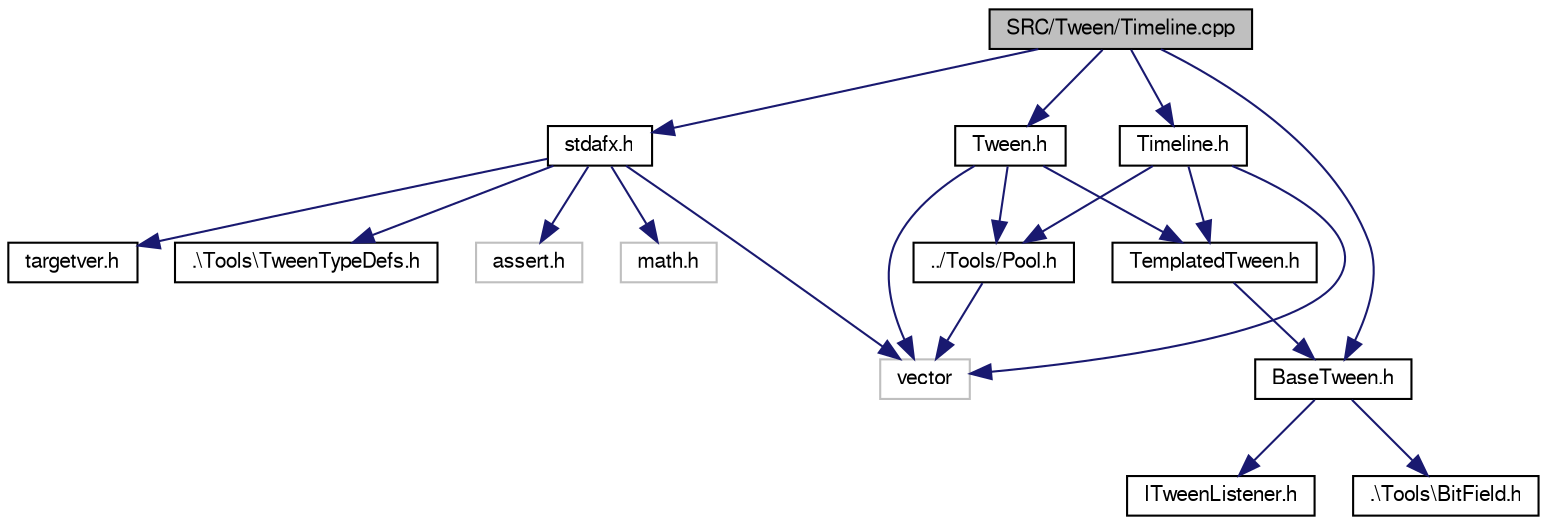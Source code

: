 digraph "SRC/Tween/Timeline.cpp"
{
  bgcolor="transparent";
  edge [fontname="FreeSans",fontsize="10",labelfontname="FreeSans",labelfontsize="10"];
  node [fontname="FreeSans",fontsize="10",shape=record];
  Node1 [label="SRC/Tween/Timeline.cpp",height=0.2,width=0.4,color="black", fillcolor="grey75", style="filled" fontcolor="black"];
  Node1 -> Node2 [color="midnightblue",fontsize="10",style="solid",fontname="FreeSans"];
  Node2 [label="stdafx.h",height=0.2,width=0.4,color="black",URL="$stdafx_8h.html"];
  Node2 -> Node3 [color="midnightblue",fontsize="10",style="solid",fontname="FreeSans"];
  Node3 [label="targetver.h",height=0.2,width=0.4,color="black",URL="$targetver_8h.html"];
  Node2 -> Node4 [color="midnightblue",fontsize="10",style="solid",fontname="FreeSans"];
  Node4 [label=".\\Tools\\TweenTypeDefs.h",height=0.2,width=0.4,color="black",URL="$TweenTypeDefs_8h.html"];
  Node2 -> Node5 [color="midnightblue",fontsize="10",style="solid",fontname="FreeSans"];
  Node5 [label="assert.h",height=0.2,width=0.4,color="grey75"];
  Node2 -> Node6 [color="midnightblue",fontsize="10",style="solid",fontname="FreeSans"];
  Node6 [label="math.h",height=0.2,width=0.4,color="grey75"];
  Node2 -> Node7 [color="midnightblue",fontsize="10",style="solid",fontname="FreeSans"];
  Node7 [label="vector",height=0.2,width=0.4,color="grey75"];
  Node1 -> Node8 [color="midnightblue",fontsize="10",style="solid",fontname="FreeSans"];
  Node8 [label="Timeline.h",height=0.2,width=0.4,color="black",URL="$Timeline_8h.html"];
  Node8 -> Node9 [color="midnightblue",fontsize="10",style="solid",fontname="FreeSans"];
  Node9 [label="TemplatedTween.h",height=0.2,width=0.4,color="black",URL="$TemplatedTween_8h.html"];
  Node9 -> Node10 [color="midnightblue",fontsize="10",style="solid",fontname="FreeSans"];
  Node10 [label="BaseTween.h",height=0.2,width=0.4,color="black",URL="$BaseTween_8h.html"];
  Node10 -> Node11 [color="midnightblue",fontsize="10",style="solid",fontname="FreeSans"];
  Node11 [label="ITweenListener.h",height=0.2,width=0.4,color="black",URL="$ITweenListener_8h.html"];
  Node10 -> Node12 [color="midnightblue",fontsize="10",style="solid",fontname="FreeSans"];
  Node12 [label=".\\Tools\\BitField.h",height=0.2,width=0.4,color="black",URL="$BitField_8h.html"];
  Node8 -> Node7 [color="midnightblue",fontsize="10",style="solid",fontname="FreeSans"];
  Node8 -> Node13 [color="midnightblue",fontsize="10",style="solid",fontname="FreeSans"];
  Node13 [label="../Tools/Pool.h",height=0.2,width=0.4,color="black",URL="$Pool_8h.html"];
  Node13 -> Node7 [color="midnightblue",fontsize="10",style="solid",fontname="FreeSans"];
  Node1 -> Node10 [color="midnightblue",fontsize="10",style="solid",fontname="FreeSans"];
  Node1 -> Node14 [color="midnightblue",fontsize="10",style="solid",fontname="FreeSans"];
  Node14 [label="Tween.h",height=0.2,width=0.4,color="black",URL="$Tween_8h.html"];
  Node14 -> Node9 [color="midnightblue",fontsize="10",style="solid",fontname="FreeSans"];
  Node14 -> Node13 [color="midnightblue",fontsize="10",style="solid",fontname="FreeSans"];
  Node14 -> Node7 [color="midnightblue",fontsize="10",style="solid",fontname="FreeSans"];
}
